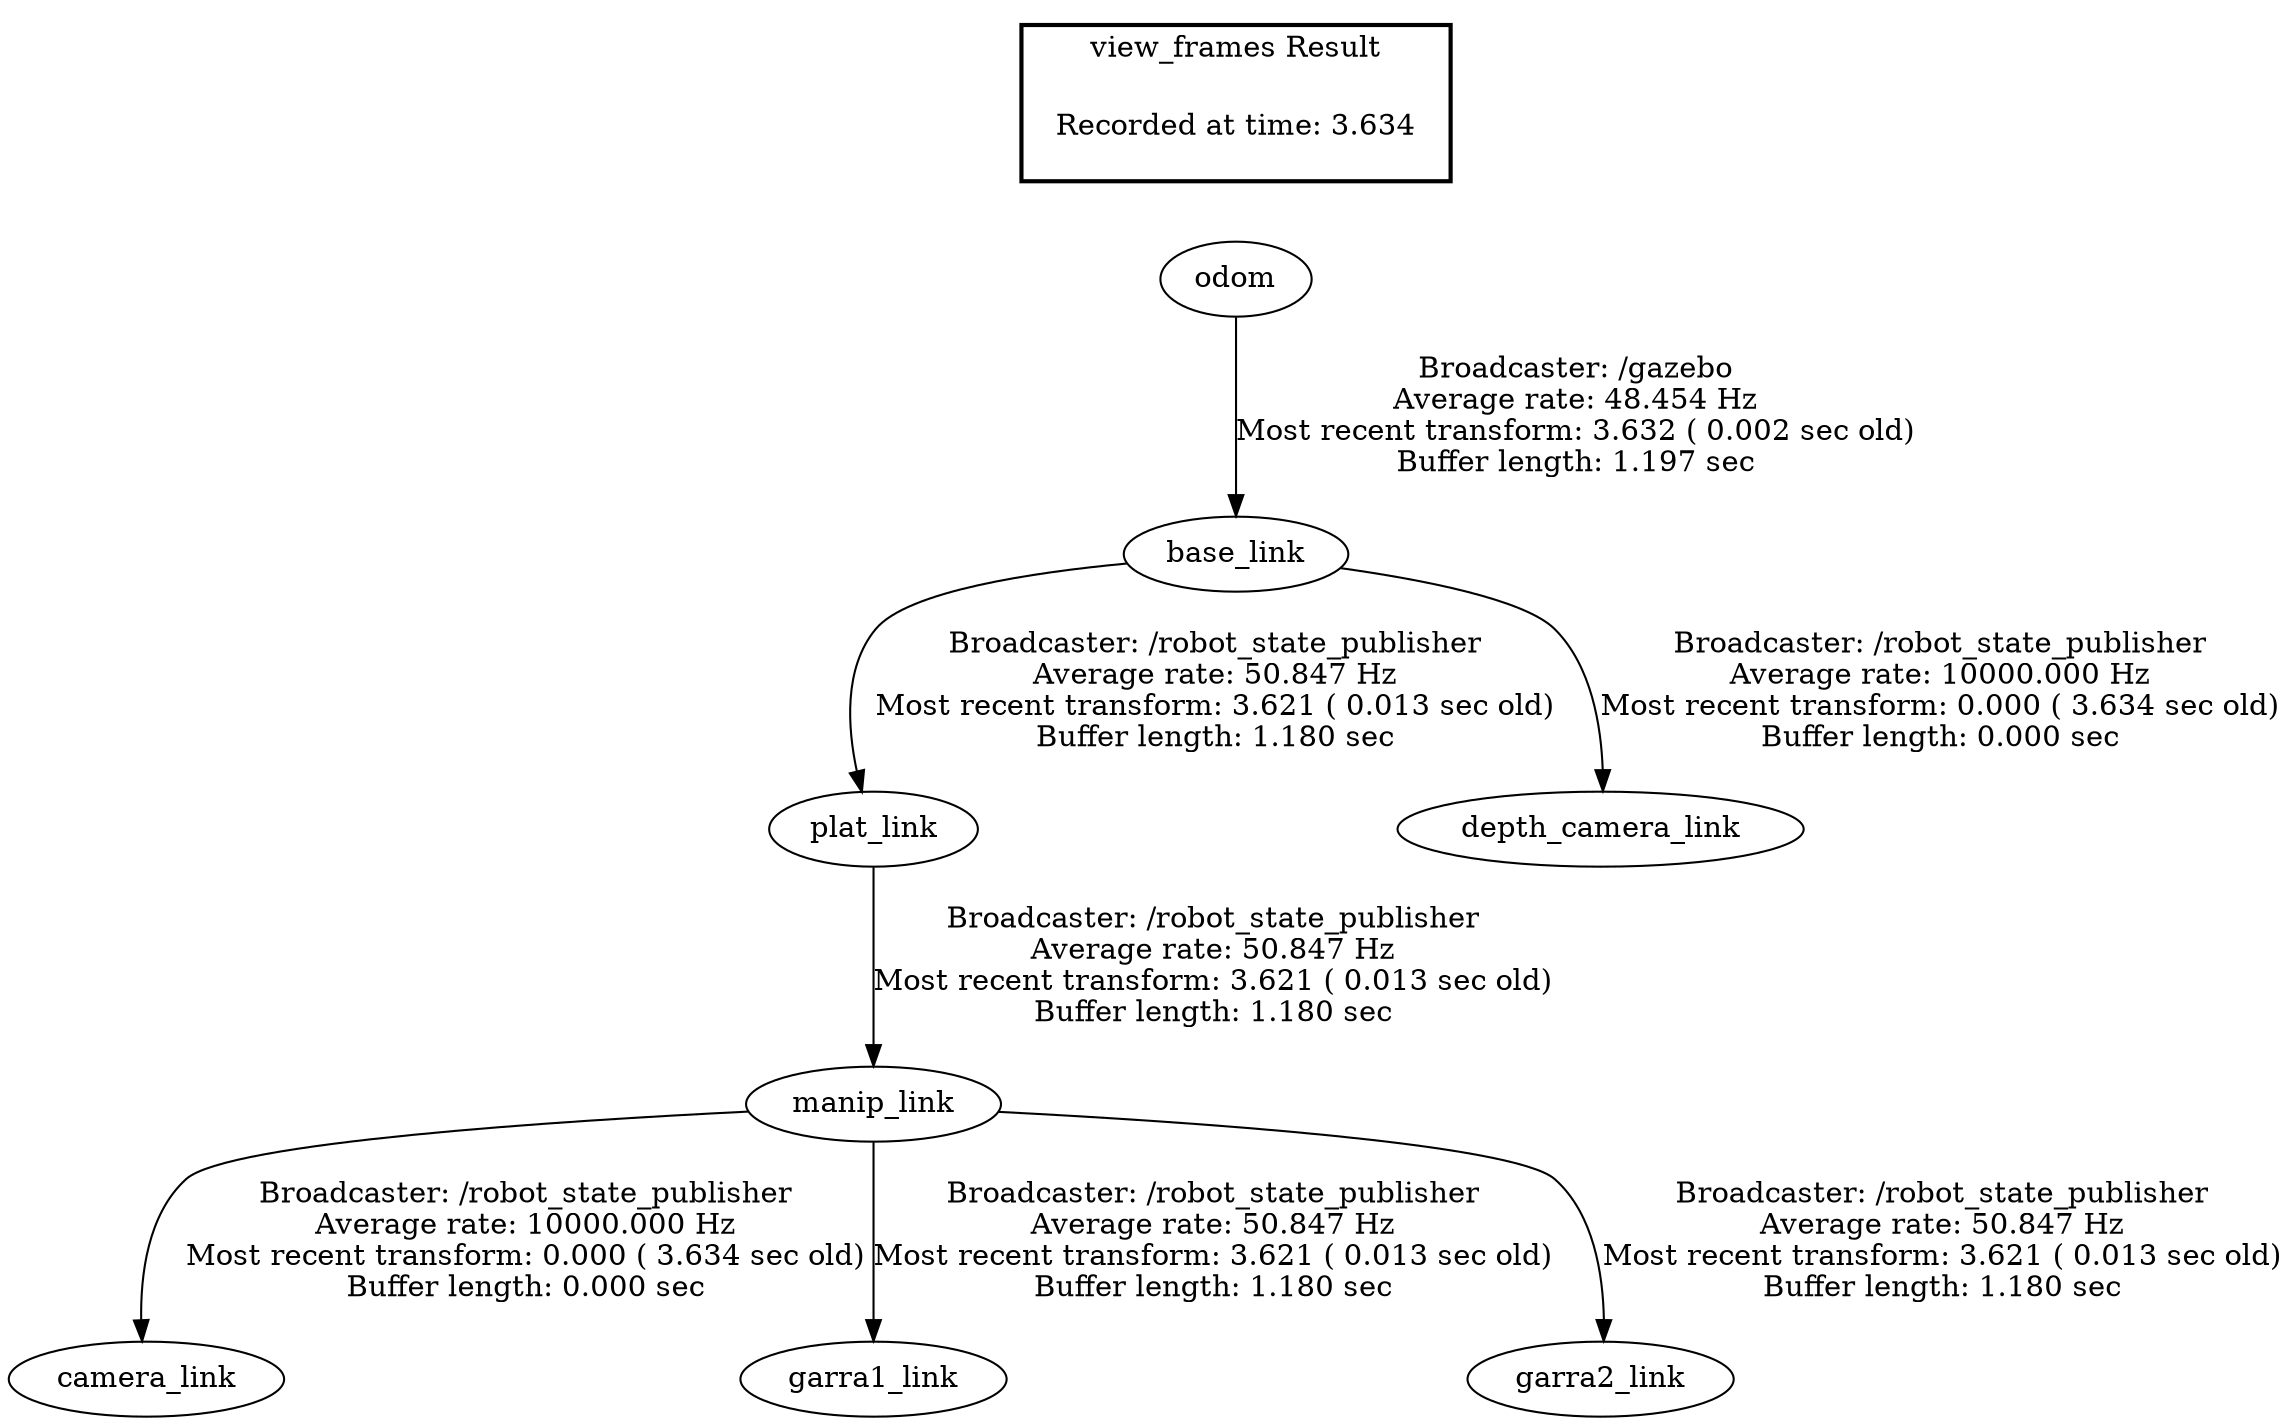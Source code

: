 digraph G {
"manip_link" -> "camera_link"[label="Broadcaster: /robot_state_publisher\nAverage rate: 10000.000 Hz\nMost recent transform: 0.000 ( 3.634 sec old)\nBuffer length: 0.000 sec\n"];
"plat_link" -> "manip_link"[label="Broadcaster: /robot_state_publisher\nAverage rate: 50.847 Hz\nMost recent transform: 3.621 ( 0.013 sec old)\nBuffer length: 1.180 sec\n"];
"base_link" -> "depth_camera_link"[label="Broadcaster: /robot_state_publisher\nAverage rate: 10000.000 Hz\nMost recent transform: 0.000 ( 3.634 sec old)\nBuffer length: 0.000 sec\n"];
"odom" -> "base_link"[label="Broadcaster: /gazebo\nAverage rate: 48.454 Hz\nMost recent transform: 3.632 ( 0.002 sec old)\nBuffer length: 1.197 sec\n"];
"manip_link" -> "garra1_link"[label="Broadcaster: /robot_state_publisher\nAverage rate: 50.847 Hz\nMost recent transform: 3.621 ( 0.013 sec old)\nBuffer length: 1.180 sec\n"];
"manip_link" -> "garra2_link"[label="Broadcaster: /robot_state_publisher\nAverage rate: 50.847 Hz\nMost recent transform: 3.621 ( 0.013 sec old)\nBuffer length: 1.180 sec\n"];
"base_link" -> "plat_link"[label="Broadcaster: /robot_state_publisher\nAverage rate: 50.847 Hz\nMost recent transform: 3.621 ( 0.013 sec old)\nBuffer length: 1.180 sec\n"];
edge [style=invis];
 subgraph cluster_legend { style=bold; color=black; label ="view_frames Result";
"Recorded at time: 3.634"[ shape=plaintext ] ;
 }->"odom";
}